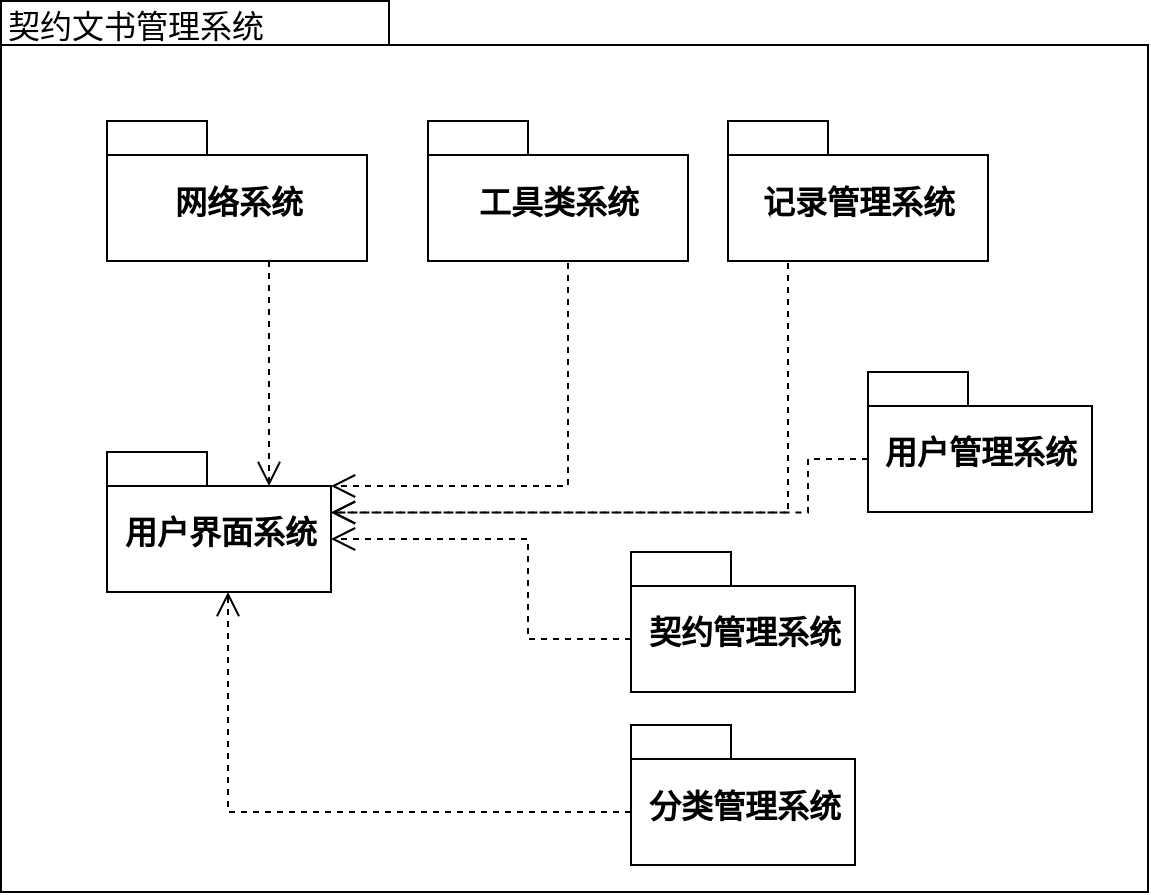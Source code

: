<mxfile version="20.3.0" type="device"><diagram name="Page-1" id="b5b7bab2-c9e2-2cf4-8b2a-24fd1a2a6d21"><mxGraphModel dx="1038" dy="641" grid="1" gridSize="10" guides="1" tooltips="1" connect="1" arrows="1" fold="1" page="1" pageScale="1" pageWidth="827" pageHeight="1169" background="none" math="0" shadow="0"><root><mxCell id="0"/><mxCell id="1" parent="0"/><mxCell id="6e0c8c40b5770093-72" value="" style="shape=folder;fontStyle=1;spacingTop=10;tabWidth=194;tabHeight=22;tabPosition=left;html=1;rounded=0;shadow=0;comic=0;labelBackgroundColor=none;strokeWidth=1;fillColor=none;fontFamily=Times New Roman;fontSize=16;align=center;" parent="1" vertex="1"><mxGeometry x="326.5" y="114.5" width="573.5" height="445.5" as="geometry"/></mxCell><mxCell id="6e0c8c40b5770093-6" value="" style="group;fontSize=16;fontFamily=Times New Roman;" parent="1" vertex="1" connectable="0"><mxGeometry x="465.5" y="174.5" width="130" height="70" as="geometry"/></mxCell><mxCell id="6e0c8c40b5770093-4" value="网络系统" style="shape=folder;fontStyle=1;spacingTop=10;tabWidth=50;tabHeight=17;tabPosition=left;html=1;rounded=0;shadow=0;comic=0;labelBackgroundColor=none;strokeWidth=1;fontFamily=Times New Roman;fontSize=16;align=center;" parent="6e0c8c40b5770093-6" vertex="1"><mxGeometry x="-86" width="130" height="70" as="geometry"/></mxCell><mxCell id="6e0c8c40b5770093-18" value="" style="group;fontSize=16;fontFamily=Times New Roman;" parent="1" vertex="1" connectable="0"><mxGeometry x="361.5" y="300" width="280" height="130" as="geometry"/></mxCell><mxCell id="6e0c8c40b5770093-15" value="用户界面系统" style="shape=folder;fontStyle=1;spacingTop=10;tabWidth=50;tabHeight=17;tabPosition=left;html=1;rounded=0;shadow=0;comic=0;labelBackgroundColor=none;strokeWidth=1;fontFamily=Times New Roman;fontSize=16;align=center;" parent="6e0c8c40b5770093-18" vertex="1"><mxGeometry x="18" y="40" width="112" height="70" as="geometry"/></mxCell><mxCell id="6e0c8c40b5770093-42" value="契约管理系统" style="shape=folder;fontStyle=1;spacingTop=10;tabWidth=50;tabHeight=17;tabPosition=left;html=1;rounded=0;shadow=0;comic=0;labelBackgroundColor=none;strokeColor=#000000;strokeWidth=1;fillColor=#ffffff;fontFamily=Times New Roman;fontSize=16;fontColor=#000000;align=center;" parent="1" vertex="1"><mxGeometry x="641.5" y="390" width="112" height="70" as="geometry"/></mxCell><mxCell id="6e0c8c40b5770093-44" value="分类管理系统" style="shape=folder;fontStyle=1;spacingTop=10;tabWidth=50;tabHeight=17;tabPosition=left;html=1;rounded=0;shadow=0;comic=0;labelBackgroundColor=none;strokeColor=#000000;strokeWidth=1;fillColor=#ffffff;fontFamily=Times New Roman;fontSize=16;fontColor=#000000;align=center;" parent="1" vertex="1"><mxGeometry x="641.5" y="476.5" width="112" height="70" as="geometry"/></mxCell><mxCell id="6e0c8c40b5770093-58" style="rounded=0;html=1;dashed=1;labelBackgroundColor=none;startFill=0;endArrow=open;endFill=0;endSize=10;fontFamily=Times New Roman;fontSize=16;entryX=0;entryY=0;entryPerimeter=0;edgeStyle=elbowEdgeStyle;entryDx=81;entryDy=17;" parent="1" source="6e0c8c40b5770093-4" target="6e0c8c40b5770093-15" edge="1"><mxGeometry relative="1" as="geometry"><mxPoint x="527.26" y="320.5" as="targetPoint"/></mxGeometry></mxCell><mxCell id="6e0c8c40b5770093-73" value="契约文书管理系统" style="text;html=1;align=left;verticalAlign=top;spacingTop=-4;fontSize=16;fontFamily=Times New Roman;" parent="1" vertex="1"><mxGeometry x="327.5" y="114.5" width="130" height="20" as="geometry"/></mxCell><mxCell id="ED_1eEFxHE4IqcZtaNdJ-1" style="edgeStyle=elbowEdgeStyle;rounded=0;html=1;entryX=0;entryY=0;entryPerimeter=0;dashed=1;labelBackgroundColor=none;startFill=0;endArrow=open;endFill=0;endSize=10;fontFamily=Times New Roman;fontSize=16;entryDx=112.0;entryDy=43.5;exitX=0;exitY=0;exitDx=0;exitDy=43.5;exitPerimeter=0;" parent="1" source="6e0c8c40b5770093-42" target="6e0c8c40b5770093-15" edge="1"><mxGeometry relative="1" as="geometry"><mxPoint x="630" y="384" as="sourcePoint"/><mxPoint x="704.108" y="494.07" as="targetPoint"/><Array as="points"><mxPoint x="590" y="440"/><mxPoint x="620" y="380"/><mxPoint x="600" y="384"/></Array></mxGeometry></mxCell><mxCell id="ED_1eEFxHE4IqcZtaNdJ-2" style="edgeStyle=elbowEdgeStyle;rounded=0;html=1;dashed=1;labelBackgroundColor=none;startFill=0;endArrow=open;endFill=0;endSize=10;fontFamily=Times New Roman;fontSize=16;exitX=0;exitY=0;exitDx=0;exitDy=43.5;exitPerimeter=0;" parent="1" source="6e0c8c40b5770093-44" edge="1"><mxGeometry relative="1" as="geometry"><mxPoint x="714.167" y="420" as="sourcePoint"/><mxPoint x="440" y="410" as="targetPoint"/><Array as="points"><mxPoint x="440" y="400"/><mxPoint x="440" y="512"/></Array></mxGeometry></mxCell><mxCell id="ED_1eEFxHE4IqcZtaNdJ-5" value="工具类系统" style="shape=folder;fontStyle=1;spacingTop=10;tabWidth=50;tabHeight=17;tabPosition=left;html=1;rounded=0;shadow=0;comic=0;labelBackgroundColor=none;strokeWidth=1;fontFamily=Times New Roman;fontSize=16;align=center;" parent="1" vertex="1"><mxGeometry x="540" y="174.5" width="130" height="70" as="geometry"/></mxCell><mxCell id="ED_1eEFxHE4IqcZtaNdJ-6" style="edgeStyle=elbowEdgeStyle;rounded=0;html=1;entryX=0;entryY=0;entryPerimeter=0;dashed=1;labelBackgroundColor=none;startFill=0;endArrow=open;endFill=0;endSize=10;fontFamily=Times New Roman;fontSize=16;entryDx=112;entryDy=17;exitX=0.5;exitY=1;exitDx=0;exitDy=0;exitPerimeter=0;" parent="1" source="ED_1eEFxHE4IqcZtaNdJ-5" target="6e0c8c40b5770093-15" edge="1"><mxGeometry relative="1" as="geometry"><mxPoint x="640" y="394" as="sourcePoint"/><mxPoint x="501.5" y="393.5" as="targetPoint"/><Array as="points"><mxPoint x="610" y="240"/><mxPoint x="610" y="394"/></Array></mxGeometry></mxCell><mxCell id="ED_1eEFxHE4IqcZtaNdJ-7" value="记录管理系统" style="shape=folder;fontStyle=1;spacingTop=10;tabWidth=50;tabHeight=17;tabPosition=left;html=1;rounded=0;shadow=0;comic=0;labelBackgroundColor=none;strokeWidth=1;fontFamily=Times New Roman;fontSize=16;align=center;" parent="1" vertex="1"><mxGeometry x="690" y="174.5" width="130" height="70" as="geometry"/></mxCell><mxCell id="ED_1eEFxHE4IqcZtaNdJ-8" style="edgeStyle=elbowEdgeStyle;rounded=0;html=1;entryX=0;entryY=0;entryPerimeter=0;dashed=1;labelBackgroundColor=none;startFill=0;endArrow=open;endFill=0;endSize=10;fontFamily=Times New Roman;fontSize=16;entryDx=112;entryDy=30.25;exitX=0.5;exitY=1;exitDx=0;exitDy=0;exitPerimeter=0;" parent="1" source="ED_1eEFxHE4IqcZtaNdJ-7" target="6e0c8c40b5770093-15" edge="1"><mxGeometry relative="1" as="geometry"><mxPoint x="615" y="255" as="sourcePoint"/><mxPoint x="501.5" y="367" as="targetPoint"/><Array as="points"><mxPoint x="720" y="320"/><mxPoint x="775" y="310"/><mxPoint x="620" y="404"/></Array></mxGeometry></mxCell><mxCell id="ED_1eEFxHE4IqcZtaNdJ-9" value="用户管理系统" style="shape=folder;fontStyle=1;spacingTop=10;tabWidth=50;tabHeight=17;tabPosition=left;html=1;rounded=0;shadow=0;comic=0;labelBackgroundColor=none;strokeColor=#000000;strokeWidth=1;fillColor=#ffffff;fontFamily=Times New Roman;fontSize=16;fontColor=#000000;align=center;" parent="1" vertex="1"><mxGeometry x="760" y="300" width="112" height="70" as="geometry"/></mxCell><mxCell id="ED_1eEFxHE4IqcZtaNdJ-10" style="edgeStyle=elbowEdgeStyle;rounded=0;html=1;entryX=0;entryY=0;entryPerimeter=0;dashed=1;labelBackgroundColor=none;startFill=0;endArrow=open;endFill=0;endSize=10;fontFamily=Times New Roman;fontSize=16;entryDx=112;entryDy=30.25;exitX=0;exitY=0;exitDx=0;exitDy=43.5;exitPerimeter=0;" parent="1" source="ED_1eEFxHE4IqcZtaNdJ-9" target="6e0c8c40b5770093-15" edge="1"><mxGeometry relative="1" as="geometry"><mxPoint x="765" y="254.5" as="sourcePoint"/><mxPoint x="501.5" y="380.25" as="targetPoint"/><Array as="points"><mxPoint x="730" y="330"/><mxPoint x="785" y="320"/><mxPoint x="630" y="414"/></Array></mxGeometry></mxCell></root></mxGraphModel></diagram></mxfile>